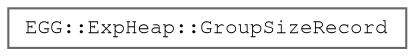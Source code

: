 digraph "Graphical Class Hierarchy"
{
 // LATEX_PDF_SIZE
  bgcolor="transparent";
  edge [fontname=FreeMono,fontsize=10,labelfontname=FreeMono,labelfontsize=10];
  node [fontname=FreeMono,fontsize=10,shape=box,height=0.2,width=0.4];
  rankdir="LR";
  Node0 [label="EGG::ExpHeap::GroupSizeRecord",height=0.2,width=0.4,color="grey40", fillcolor="white", style="filled",URL="$struct_e_g_g_1_1_exp_heap_1_1_group_size_record.html",tooltip=" "];
}
